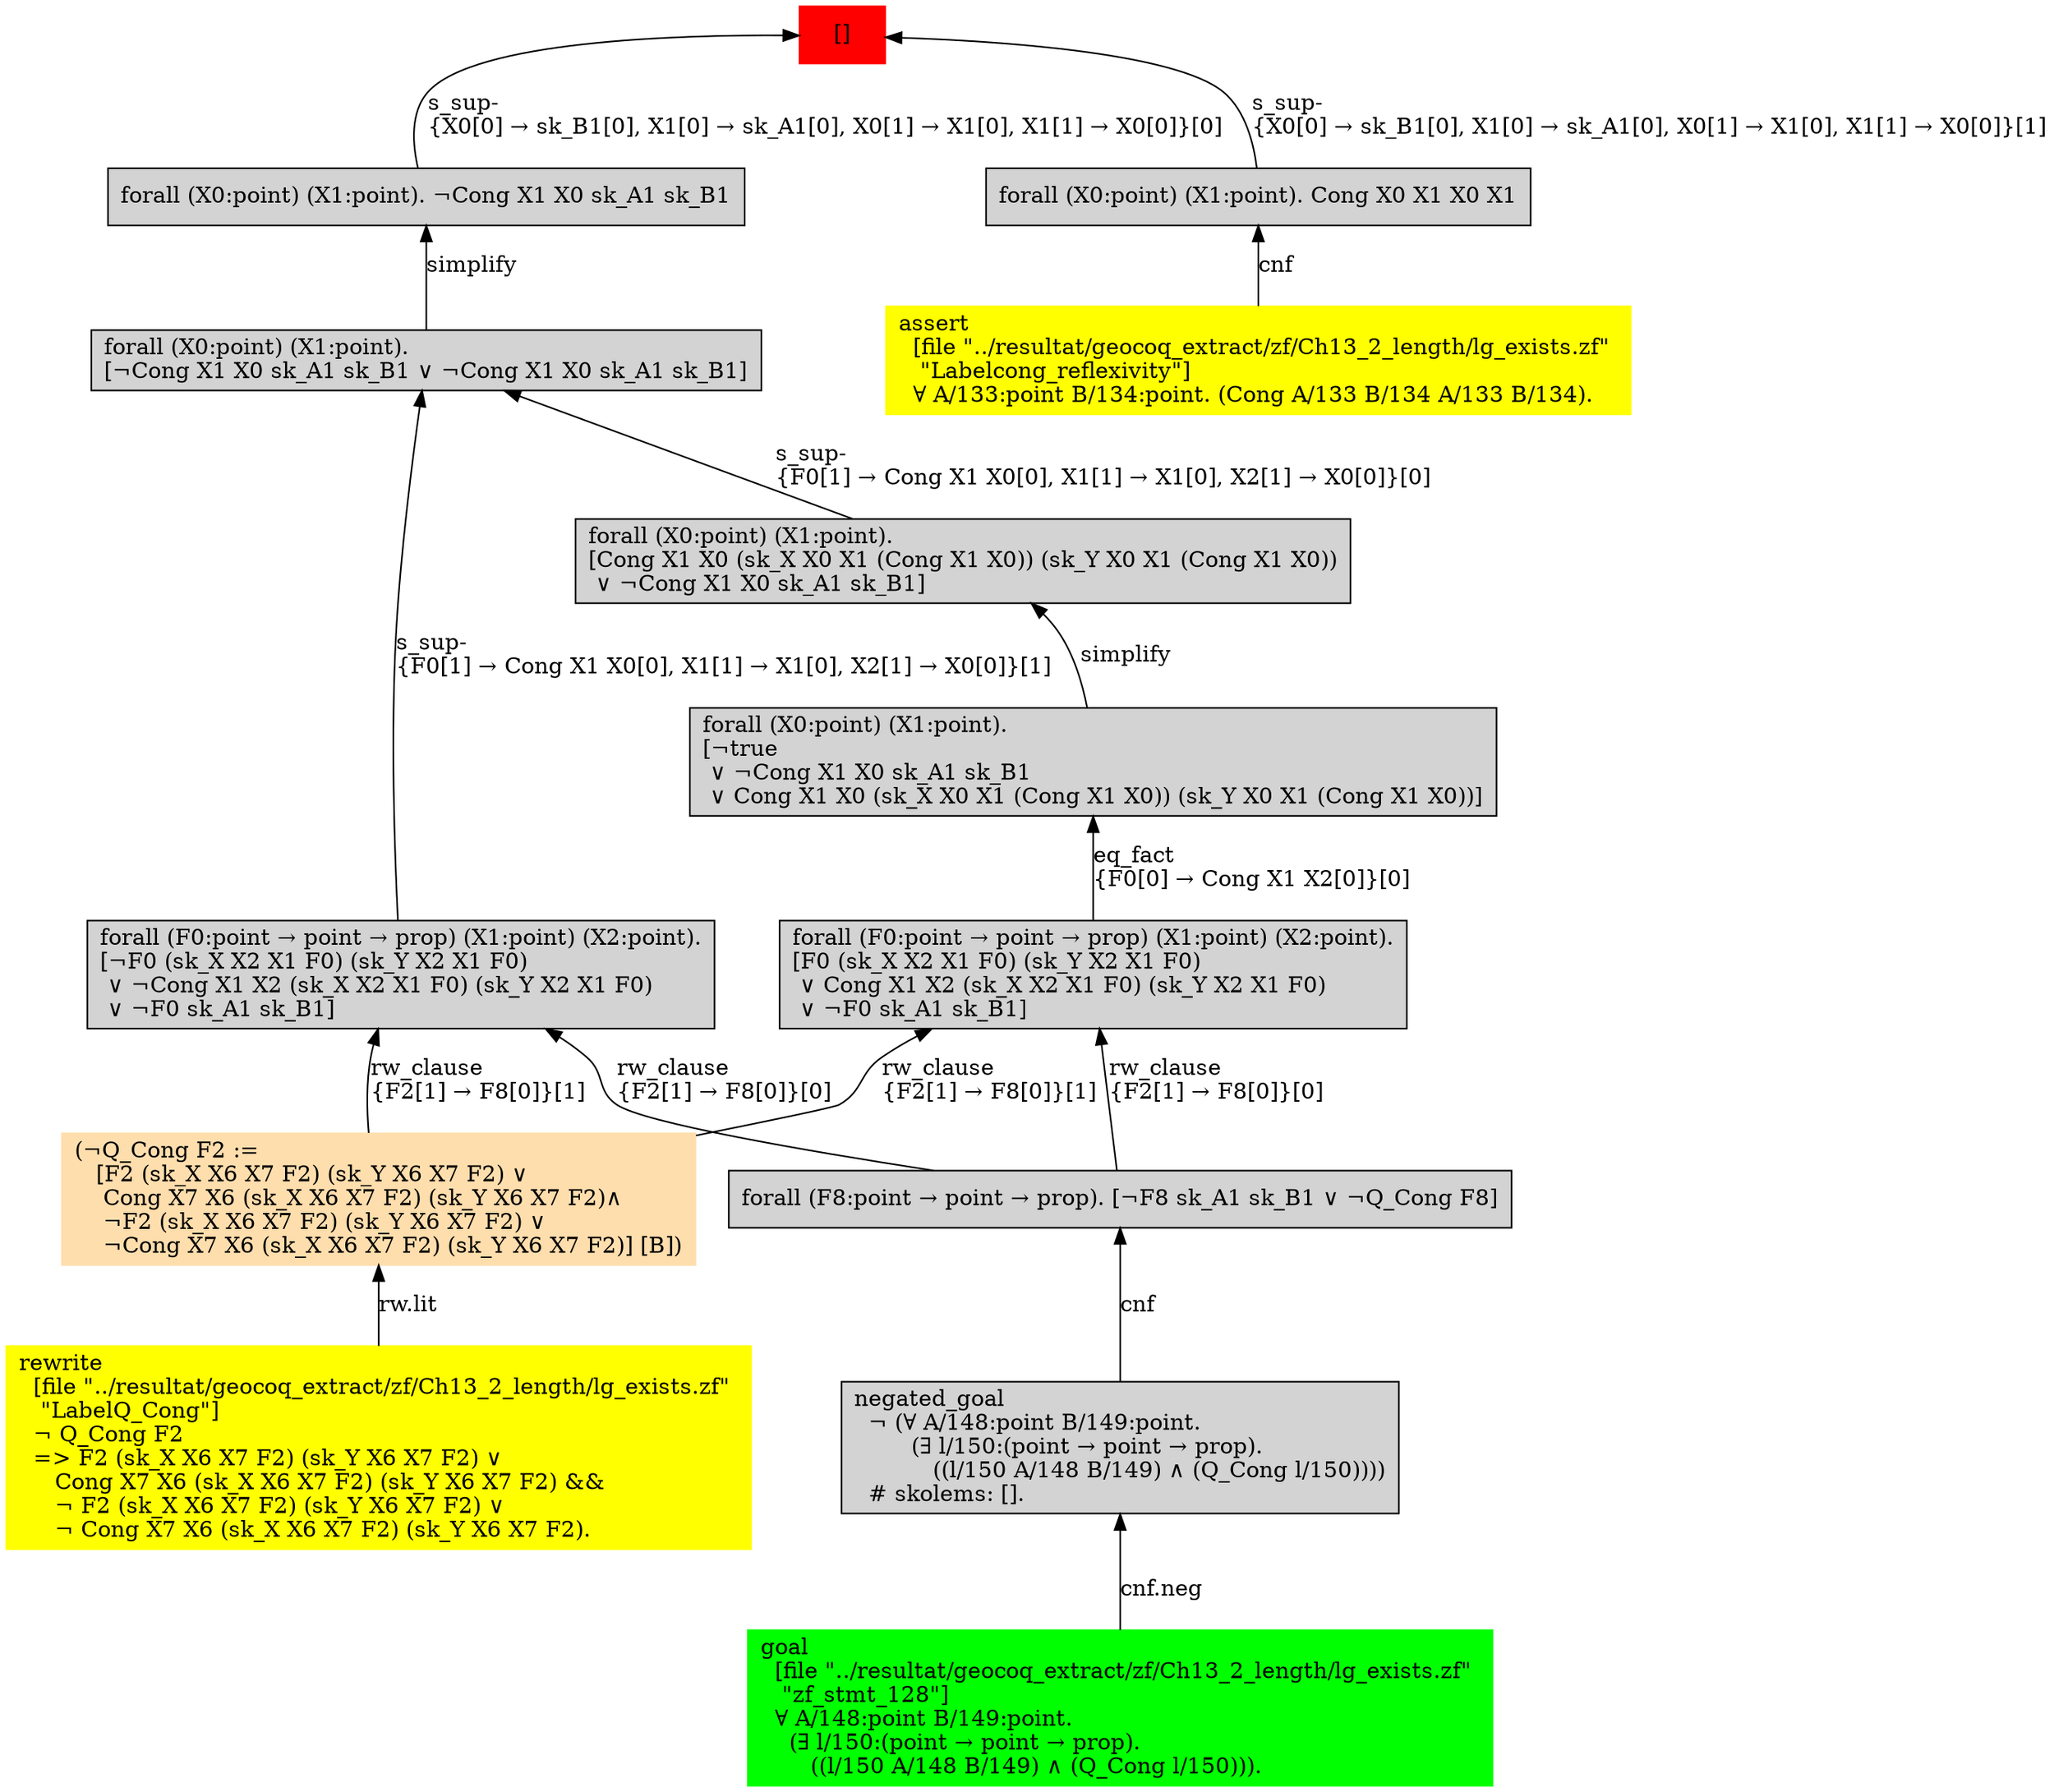 digraph "unsat_graph" {
  vertex_0 [color=red, label="[]", shape=box, style=filled];
  vertex_0 -> vertex_1 [label="s_sup-\l\{X0[0] → sk_B1[0], X1[0] → sk_A1[0], X0[1] → X1[0], X1[1] → X0[0]\}[0]\l", dir="back"];
  vertex_1 [shape=box, label="forall (X0:point) (X1:point). ¬Cong X1 X0 sk_A1 sk_B1\l", style=filled];
  vertex_1 -> vertex_2 [label="simplify", dir="back"];
  vertex_2 [shape=box, label="forall (X0:point) (X1:point).\l[¬Cong X1 X0 sk_A1 sk_B1 ∨ ¬Cong X1 X0 sk_A1 sk_B1]\l", style=filled];
  vertex_2 -> vertex_3 [label="s_sup-\l\{F0[1] → Cong X1 X0[0], X1[1] → X1[0], X2[1] → X0[0]\}[1]\l", dir="back"];
  vertex_3 [shape=box, label="forall (F0:point → point → prop) (X1:point) (X2:point).\l[¬F0 (sk_X X2 X1 F0) (sk_Y X2 X1 F0)\l ∨ ¬Cong X1 X2 (sk_X X2 X1 F0) (sk_Y X2 X1 F0)\l ∨ ¬F0 sk_A1 sk_B1]\l", style=filled];
  vertex_3 -> vertex_4 [label="rw_clause\l\{F2[1] → F8[0]\}[1]\l", dir="back"];
  vertex_4 [color=navajowhite, shape=box, label="(¬Q_Cong F2 :=\l   [F2 (sk_X X6 X7 F2) (sk_Y X6 X7 F2) ∨ \l    Cong X7 X6 (sk_X X6 X7 F2) (sk_Y X6 X7 F2)∧\l    ¬F2 (sk_X X6 X7 F2) (sk_Y X6 X7 F2) ∨ \l    ¬Cong X7 X6 (sk_X X6 X7 F2) (sk_Y X6 X7 F2)] [B])\l", style=filled];
  vertex_4 -> vertex_5 [label="rw.lit", dir="back"];
  vertex_5 [color=yellow, shape=box, label="rewrite\l  [file \"../resultat/geocoq_extract/zf/Ch13_2_length/lg_exists.zf\" \l   \"LabelQ_Cong\"]\l  ¬ Q_Cong F2\l  =\> F2 (sk_X X6 X7 F2) (sk_Y X6 X7 F2) ∨ \l     Cong X7 X6 (sk_X X6 X7 F2) (sk_Y X6 X7 F2) && \l     ¬ F2 (sk_X X6 X7 F2) (sk_Y X6 X7 F2) ∨ \l     ¬ Cong X7 X6 (sk_X X6 X7 F2) (sk_Y X6 X7 F2).\l", style=filled];
  vertex_3 -> vertex_6 [label="rw_clause\l\{F2[1] → F8[0]\}[0]\l", dir="back"];
  vertex_6 [shape=box, label="forall (F8:point → point → prop). [¬F8 sk_A1 sk_B1 ∨ ¬Q_Cong F8]\l", style=filled];
  vertex_6 -> vertex_7 [label="cnf", dir="back"];
  vertex_7 [shape=box, label="negated_goal\l  ¬ (∀ A/148:point B/149:point.\l        (∃ l/150:(point → point → prop).\l           ((l/150 A/148 B/149) ∧ (Q_Cong l/150))))\l  # skolems: [].\l", style=filled];
  vertex_7 -> vertex_8 [label="cnf.neg", dir="back"];
  vertex_8 [color=green, shape=box, label="goal\l  [file \"../resultat/geocoq_extract/zf/Ch13_2_length/lg_exists.zf\" \l   \"zf_stmt_128\"]\l  ∀ A/148:point B/149:point.\l    (∃ l/150:(point → point → prop).\l       ((l/150 A/148 B/149) ∧ (Q_Cong l/150))).\l", style=filled];
  vertex_2 -> vertex_9 [label="s_sup-\l\{F0[1] → Cong X1 X0[0], X1[1] → X1[0], X2[1] → X0[0]\}[0]\l", dir="back"];
  vertex_9 [shape=box, label="forall (X0:point) (X1:point).\l[Cong X1 X0 (sk_X X0 X1 (Cong X1 X0)) (sk_Y X0 X1 (Cong X1 X0))\l ∨ ¬Cong X1 X0 sk_A1 sk_B1]\l", style=filled];
  vertex_9 -> vertex_10 [label="simplify", dir="back"];
  vertex_10 [shape=box, label="forall (X0:point) (X1:point).\l[¬true\l ∨ ¬Cong X1 X0 sk_A1 sk_B1\l ∨ Cong X1 X0 (sk_X X0 X1 (Cong X1 X0)) (sk_Y X0 X1 (Cong X1 X0))]\l", style=filled];
  vertex_10 -> vertex_11 [label="eq_fact\l\{F0[0] → Cong X1 X2[0]\}[0]\l", dir="back"];
  vertex_11 [shape=box, label="forall (F0:point → point → prop) (X1:point) (X2:point).\l[F0 (sk_X X2 X1 F0) (sk_Y X2 X1 F0)\l ∨ Cong X1 X2 (sk_X X2 X1 F0) (sk_Y X2 X1 F0)\l ∨ ¬F0 sk_A1 sk_B1]\l", style=filled];
  vertex_11 -> vertex_4 [label="rw_clause\l\{F2[1] → F8[0]\}[1]\l", dir="back"];
  vertex_11 -> vertex_6 [label="rw_clause\l\{F2[1] → F8[0]\}[0]\l", dir="back"];
  vertex_0 -> vertex_12 [label="s_sup-\l\{X0[0] → sk_B1[0], X1[0] → sk_A1[0], X0[1] → X1[0], X1[1] → X0[0]\}[1]\l", dir="back"];
  vertex_12 [shape=box, label="forall (X0:point) (X1:point). Cong X0 X1 X0 X1\l", style=filled];
  vertex_12 -> vertex_13 [label="cnf", dir="back"];
  vertex_13 [color=yellow, shape=box, label="assert\l  [file \"../resultat/geocoq_extract/zf/Ch13_2_length/lg_exists.zf\" \l   \"Labelcong_reflexivity\"]\l  ∀ A/133:point B/134:point. (Cong A/133 B/134 A/133 B/134).\l", style=filled];
  }


